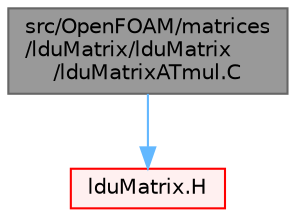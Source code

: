 digraph "src/OpenFOAM/matrices/lduMatrix/lduMatrix/lduMatrixATmul.C"
{
 // LATEX_PDF_SIZE
  bgcolor="transparent";
  edge [fontname=Helvetica,fontsize=10,labelfontname=Helvetica,labelfontsize=10];
  node [fontname=Helvetica,fontsize=10,shape=box,height=0.2,width=0.4];
  Node1 [id="Node000001",label="src/OpenFOAM/matrices\l/lduMatrix/lduMatrix\l/lduMatrixATmul.C",height=0.2,width=0.4,color="gray40", fillcolor="grey60", style="filled", fontcolor="black",tooltip="Multiply a given vector (second argument) by the matrix or its transpose and return the result in the..."];
  Node1 -> Node2 [id="edge1_Node000001_Node000002",color="steelblue1",style="solid",tooltip=" "];
  Node2 [id="Node000002",label="lduMatrix.H",height=0.2,width=0.4,color="red", fillcolor="#FFF0F0", style="filled",URL="$lduMatrix_8H.html",tooltip=" "];
}
